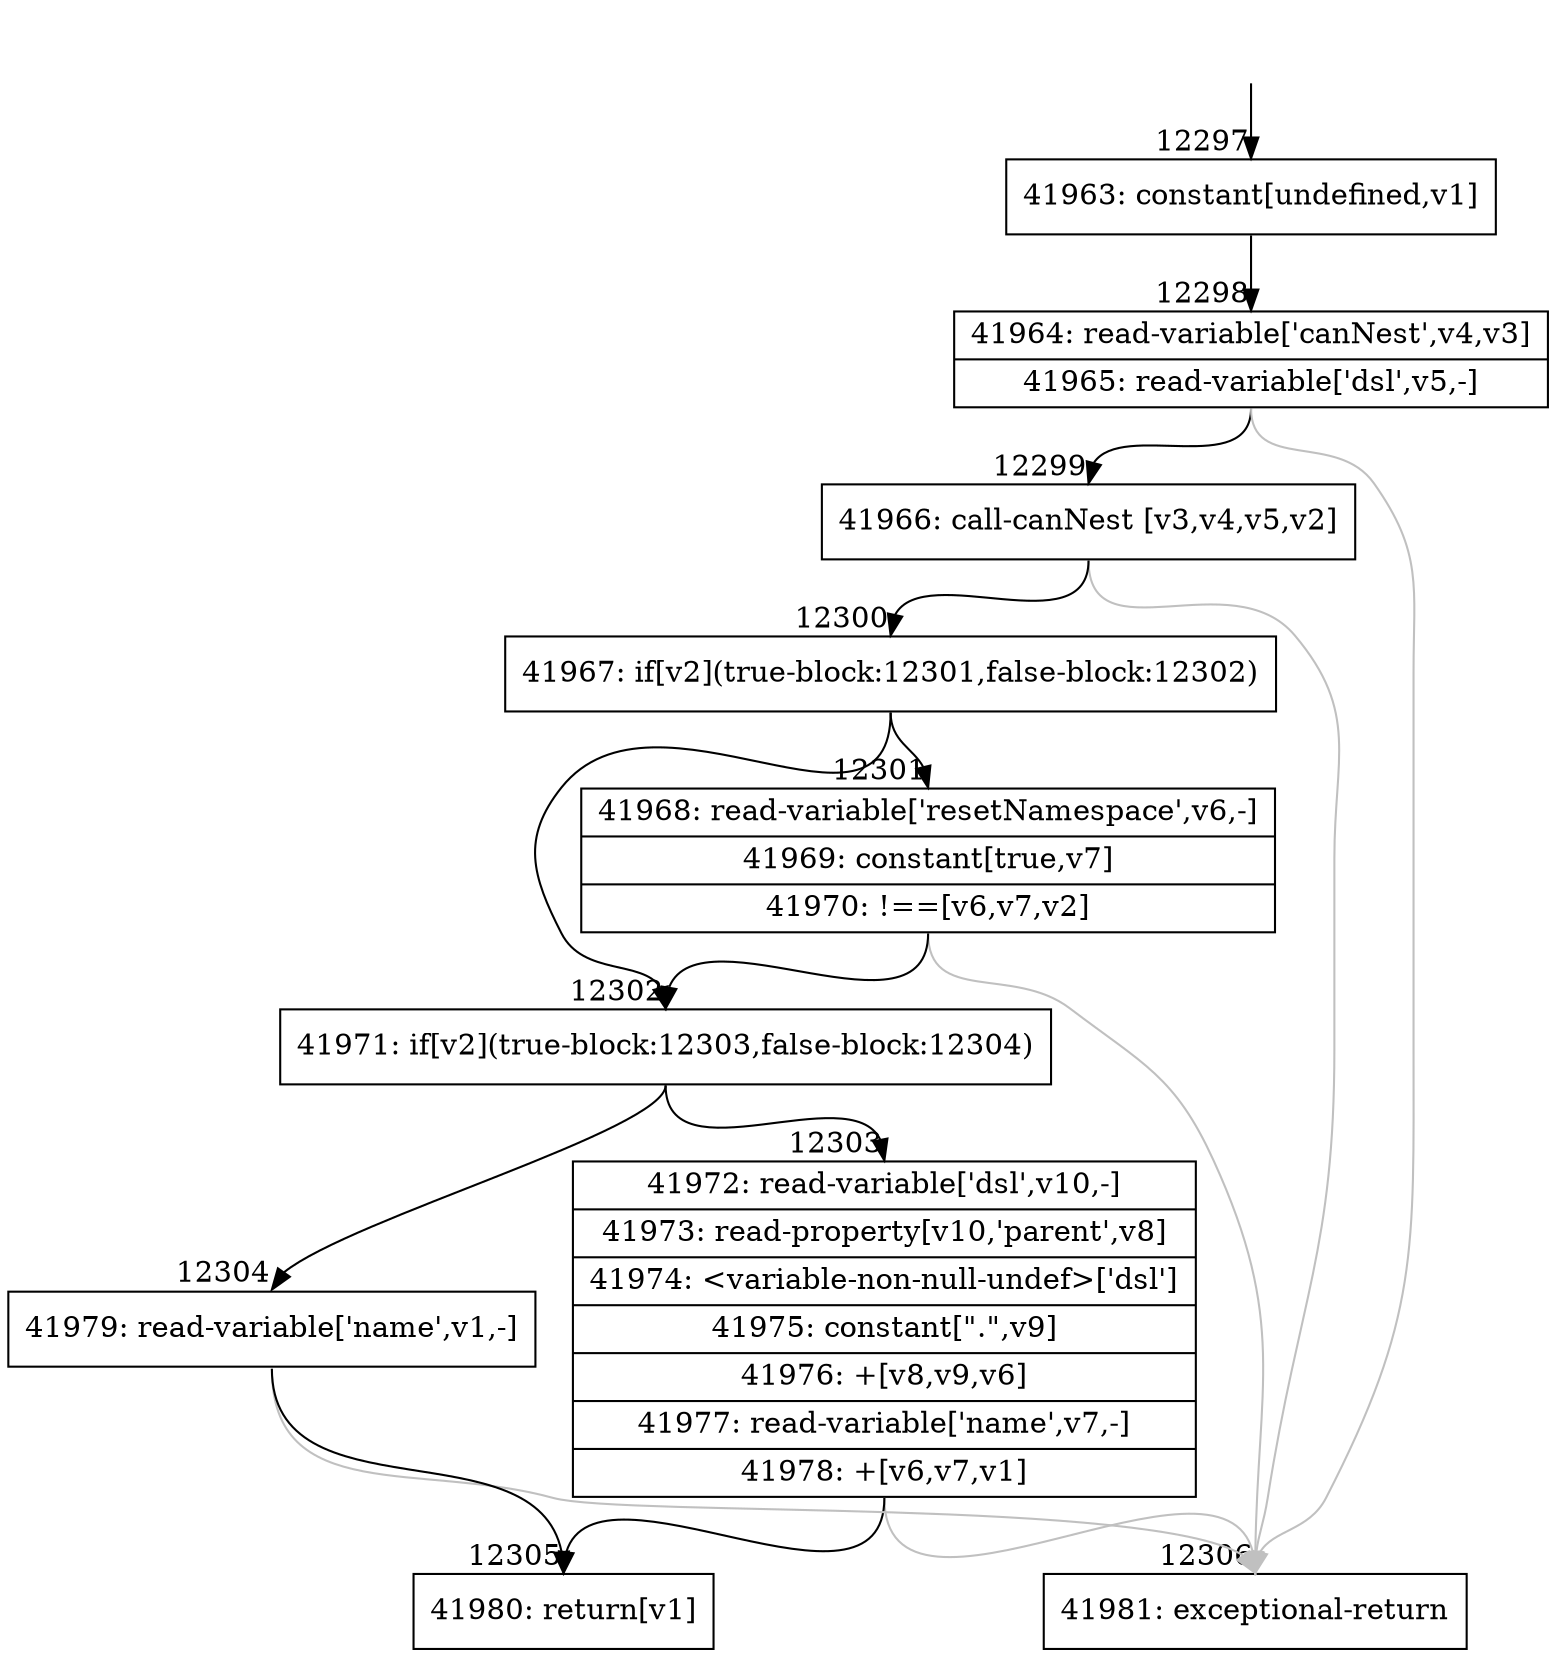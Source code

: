 digraph {
rankdir="TD"
BB_entry1020[shape=none,label=""];
BB_entry1020 -> BB12297 [tailport=s, headport=n, headlabel="    12297"]
BB12297 [shape=record label="{41963: constant[undefined,v1]}" ] 
BB12297 -> BB12298 [tailport=s, headport=n, headlabel="      12298"]
BB12298 [shape=record label="{41964: read-variable['canNest',v4,v3]|41965: read-variable['dsl',v5,-]}" ] 
BB12298 -> BB12299 [tailport=s, headport=n, headlabel="      12299"]
BB12298 -> BB12306 [tailport=s, headport=n, color=gray, headlabel="      12306"]
BB12299 [shape=record label="{41966: call-canNest [v3,v4,v5,v2]}" ] 
BB12299 -> BB12300 [tailport=s, headport=n, headlabel="      12300"]
BB12299 -> BB12306 [tailport=s, headport=n, color=gray]
BB12300 [shape=record label="{41967: if[v2](true-block:12301,false-block:12302)}" ] 
BB12300 -> BB12302 [tailport=s, headport=n, headlabel="      12302"]
BB12300 -> BB12301 [tailport=s, headport=n, headlabel="      12301"]
BB12301 [shape=record label="{41968: read-variable['resetNamespace',v6,-]|41969: constant[true,v7]|41970: !==[v6,v7,v2]}" ] 
BB12301 -> BB12302 [tailport=s, headport=n]
BB12301 -> BB12306 [tailport=s, headport=n, color=gray]
BB12302 [shape=record label="{41971: if[v2](true-block:12303,false-block:12304)}" ] 
BB12302 -> BB12303 [tailport=s, headport=n, headlabel="      12303"]
BB12302 -> BB12304 [tailport=s, headport=n, headlabel="      12304"]
BB12303 [shape=record label="{41972: read-variable['dsl',v10,-]|41973: read-property[v10,'parent',v8]|41974: \<variable-non-null-undef\>['dsl']|41975: constant[\".\",v9]|41976: +[v8,v9,v6]|41977: read-variable['name',v7,-]|41978: +[v6,v7,v1]}" ] 
BB12303 -> BB12305 [tailport=s, headport=n, headlabel="      12305"]
BB12303 -> BB12306 [tailport=s, headport=n, color=gray]
BB12304 [shape=record label="{41979: read-variable['name',v1,-]}" ] 
BB12304 -> BB12305 [tailport=s, headport=n]
BB12304 -> BB12306 [tailport=s, headport=n, color=gray]
BB12305 [shape=record label="{41980: return[v1]}" ] 
BB12306 [shape=record label="{41981: exceptional-return}" ] 
//#$~ 22549
}
